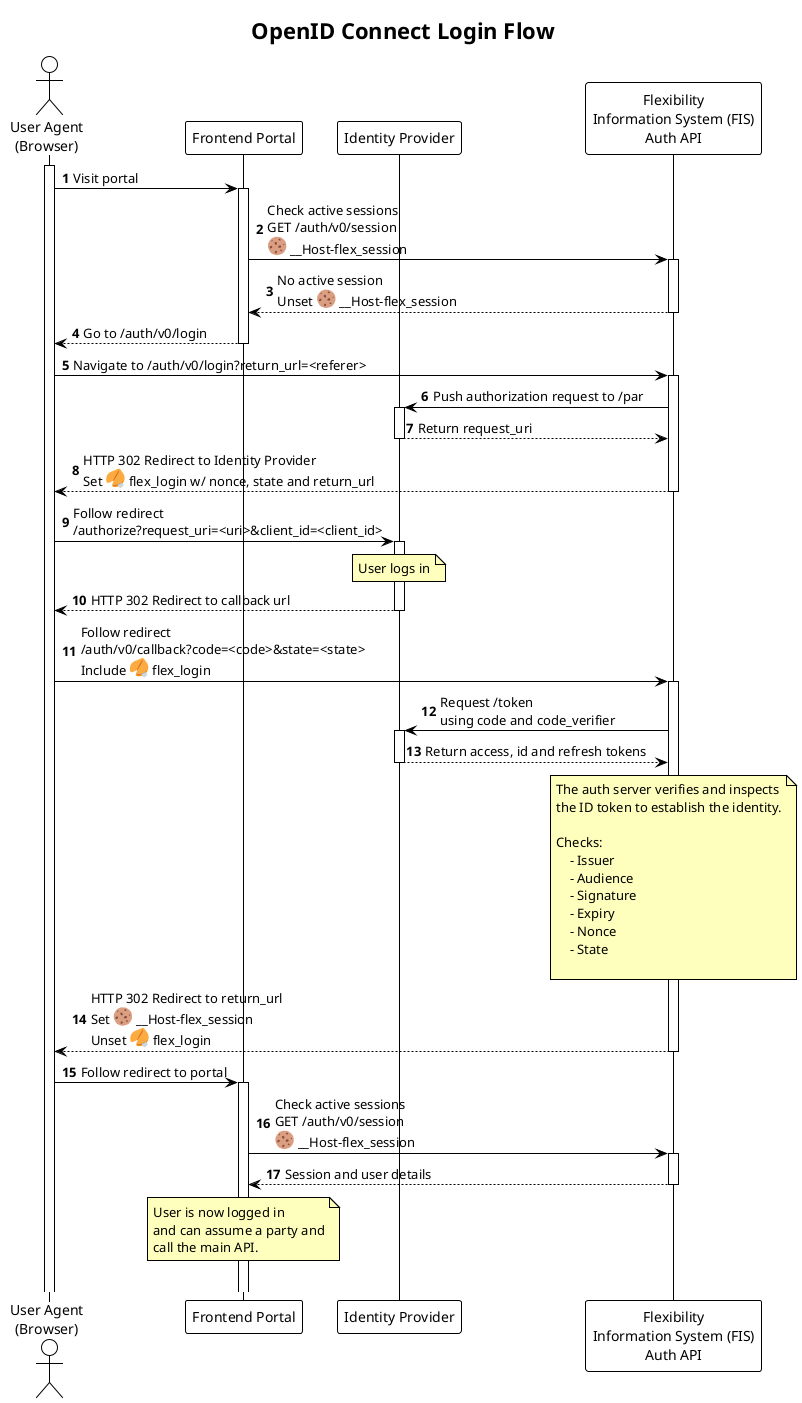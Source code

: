 @startuml oidc_login_sequence

!theme plain

title OpenID Connect Login Flow

autonumber
autoactivate on

skinparam note {
    BackgroundColor #FFFFBD
}

actor "User Agent\n(Browser)" as UA
activate UA
participant "Frontend Portal" as PORTAL
participant "Identity Provider" as IDP
participant "Flexibility\nInformation System (FIS)\nAuth API" as AUTH

UA -> PORTAL: Visit portal
PORTAL -> AUTH: Check active sessions\nGET /auth/v0/session\n<:cookie:> __Host-flex_session
return No active session\nUnset <:cookie:> __Host-flex_session
return Go to /auth/v0/login

UA -> AUTH: Navigate to /auth/v0/login?return_url=<referer>
AUTH -> IDP: Push authorization request to /par
return Return request_uri
return HTTP 302 Redirect to Identity Provider\nSet <:fortune_cookie:> flex_login w/ nonce, state and return_url

UA -> IDP: Follow redirect\n/authorize?request_uri=<uri>&client_id=<client_id>
note over IDP
    User logs in
end note
return HTTP 302 Redirect to callback url

UA -> AUTH: Follow redirect\n/auth/v0/callback?code=<code>&state=<state>\nInclude <:fortune_cookie:> flex_login
AUTH -> IDP: Request /token\nusing code and code_verifier
return Return access, id and refresh tokens
note over AUTH
    The auth server verifies and inspects
    the ID token to establish the identity.

    Checks:
        - Issuer
        - Audience
        - Signature
        - Expiry
        - Nonce
        - State

end note

return HTTP 302 Redirect to return_url\nSet <:cookie:> __Host-flex_session\nUnset <:fortune_cookie:> flex_login

UA -> PORTAL: Follow redirect to portal
PORTAL -> AUTH: Check active sessions\nGET /auth/v0/session\n<:cookie:> __Host-flex_session
return Session and user details

note over PORTAL
    User is now logged in
    and can assume a party and
    call the main API.
end note
|||
@enduml
